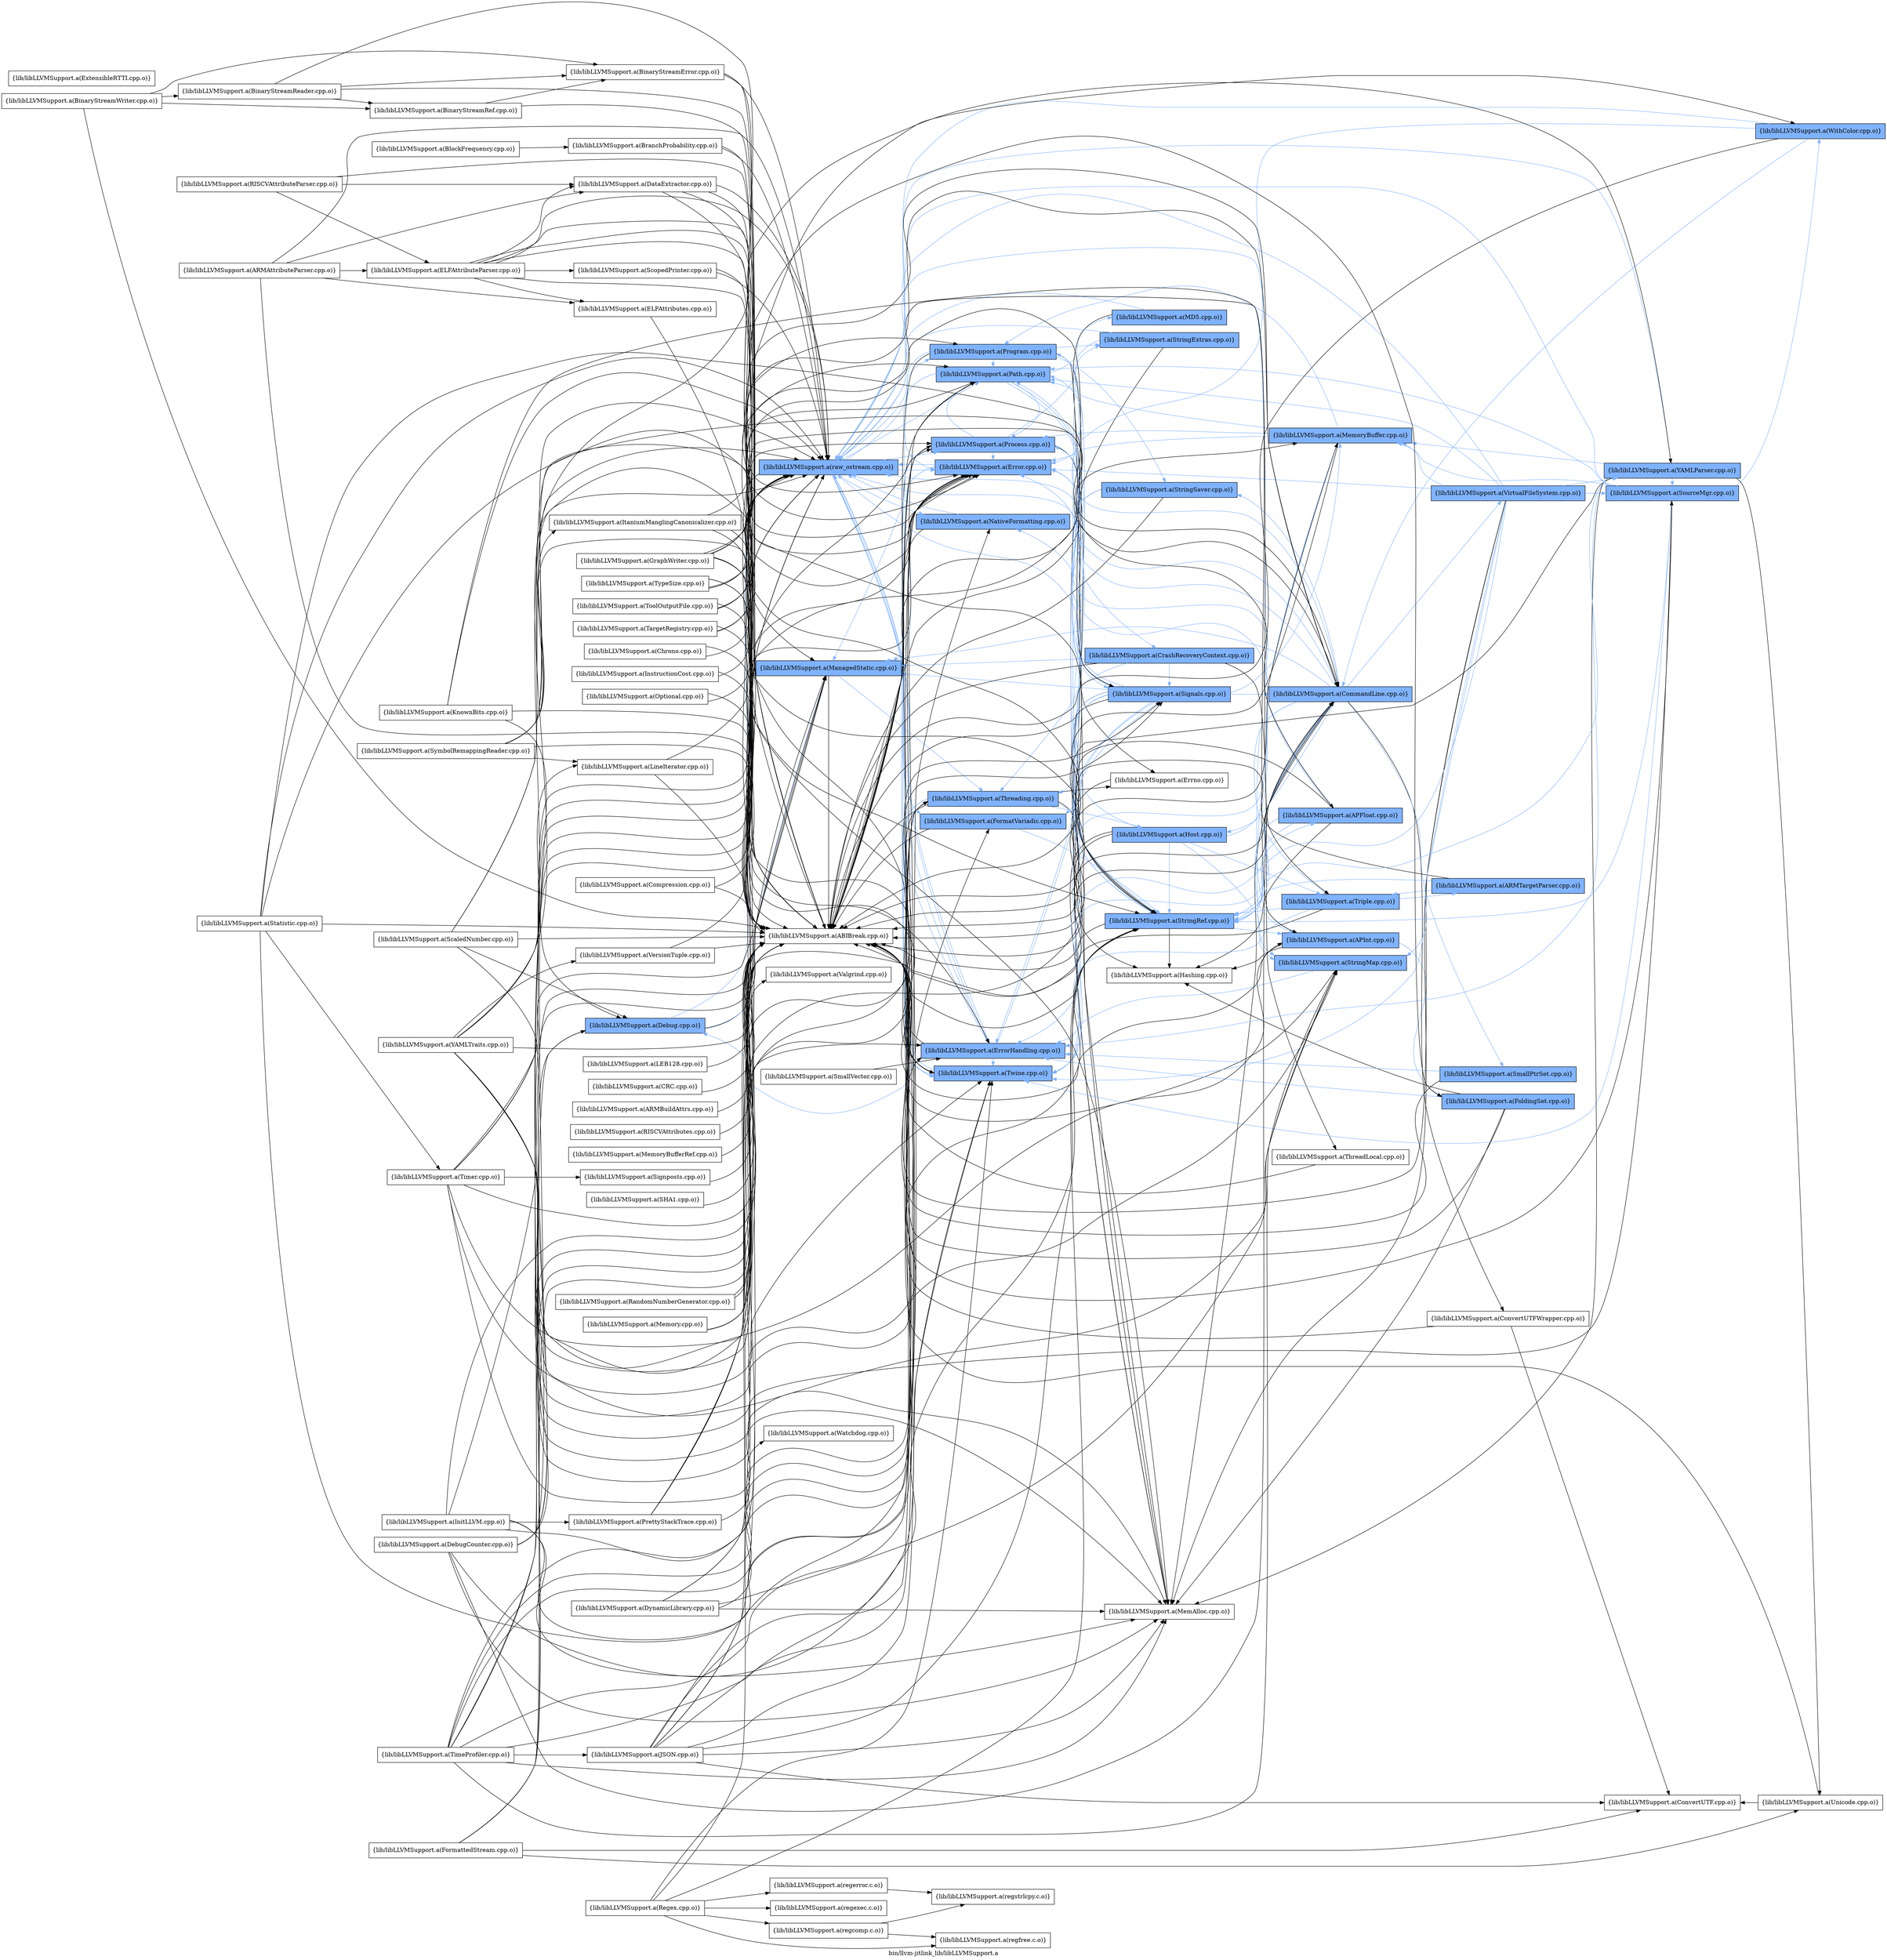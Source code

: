 digraph "bin/llvm-jitlink_lib/libLLVMSupport.a" {
	label="bin/llvm-jitlink_lib/libLLVMSupport.a";
	rankdir=LR;
	{ rank=same; Node0x5559f706d9b8;  }
	{ rank=same; Node0x5559f7065718; Node0x5559f706f8f8; Node0x5559f705ef58;  }
	{ rank=same; Node0x5559f7068148; Node0x5559f7069ae8; Node0x5559f7069368; Node0x5559f706a678; Node0x5559f7062248; Node0x5559f7061bb8; Node0x5559f7060b78; Node0x5559f706b758; Node0x5559f70654e8;  }
	{ rank=same; Node0x5559f7062c98; Node0x5559f7065538; Node0x5559f705fd18; Node0x5559f7065128; Node0x5559f70644a8; Node0x5559f7061ac8; Node0x5559f706a948; Node0x5559f7066488; Node0x5559f7066168; Node0x5559f7065fd8;  }
	{ rank=same; Node0x5559f706a5d8; Node0x5559f7065d08; Node0x5559f70633c8; Node0x5559f7066e38; Node0x5559f70646d8; Node0x5559f706d918; Node0x5559f7068698;  }
	{ rank=same; Node0x5559f706ad58; Node0x5559f70671f8; Node0x5559f706fbc8; Node0x5559f70680a8; Node0x5559f7060cb8;  }
	{ rank=same; Node0x5559f706cab8; Node0x5559f7067a18; Node0x5559f705fef8;  }
	{ rank=same; Node0x5559f706d9b8;  }
	{ rank=same; Node0x5559f7065718; Node0x5559f706f8f8; Node0x5559f705ef58;  }
	{ rank=same; Node0x5559f7068148; Node0x5559f7069ae8; Node0x5559f7069368; Node0x5559f706a678; Node0x5559f7062248; Node0x5559f7061bb8; Node0x5559f7060b78; Node0x5559f706b758; Node0x5559f70654e8;  }
	{ rank=same; Node0x5559f7062c98; Node0x5559f7065538; Node0x5559f705fd18; Node0x5559f7065128; Node0x5559f70644a8; Node0x5559f7061ac8; Node0x5559f706a948; Node0x5559f7066488; Node0x5559f7066168; Node0x5559f7065fd8;  }
	{ rank=same; Node0x5559f706a5d8; Node0x5559f7065d08; Node0x5559f70633c8; Node0x5559f7066e38; Node0x5559f70646d8; Node0x5559f706d918; Node0x5559f7068698;  }
	{ rank=same; Node0x5559f706ad58; Node0x5559f70671f8; Node0x5559f706fbc8; Node0x5559f70680a8; Node0x5559f7060cb8;  }
	{ rank=same; Node0x5559f706cab8; Node0x5559f7067a18; Node0x5559f705fef8;  }

	Node0x5559f706d9b8 [shape=record,shape=box,group=1,style=filled,fillcolor="0.600000 0.5 1",label="{lib/libLLVMSupport.a(Debug.cpp.o)}"];
	Node0x5559f706d9b8 -> Node0x5559f7065718;
	Node0x5559f706d9b8 -> Node0x5559f706f8f8[color="0.600000 0.5 1"];
	Node0x5559f706d9b8 -> Node0x5559f705ef58[color="0.600000 0.5 1"];
	Node0x5559f7069ae8 [shape=record,shape=box,group=1,style=filled,fillcolor="0.600000 0.5 1",label="{lib/libLLVMSupport.a(Error.cpp.o)}"];
	Node0x5559f7069ae8 -> Node0x5559f7069368[color="0.600000 0.5 1"];
	Node0x5559f7069ae8 -> Node0x5559f7065718;
	Node0x5559f7069ae8 -> Node0x5559f706f8f8[color="0.600000 0.5 1"];
	Node0x5559f7069ae8 -> Node0x5559f7061bb8[color="0.600000 0.5 1"];
	Node0x5559f7069ae8 -> Node0x5559f705ef58[color="0.600000 0.5 1"];
	Node0x5559f7069778 [shape=record,shape=box,group=0,label="{lib/libLLVMSupport.a(ExtensibleRTTI.cpp.o)}"];
	Node0x5559f706a678 [shape=record,shape=box,group=1,style=filled,fillcolor="0.600000 0.5 1",label="{lib/libLLVMSupport.a(FormatVariadic.cpp.o)}"];
	Node0x5559f706a678 -> Node0x5559f7065718;
	Node0x5559f706a678 -> Node0x5559f7065538[color="0.600000 0.5 1"];
	Node0x5559f7065718 [shape=record,shape=box,group=0,label="{lib/libLLVMSupport.a(ABIBreak.cpp.o)}"];
	Node0x5559f706d918 [shape=record,shape=box,group=1,style=filled,fillcolor="0.600000 0.5 1",label="{lib/libLLVMSupport.a(CommandLine.cpp.o)}"];
	Node0x5559f706d918 -> Node0x5559f7069ae8[color="0.600000 0.5 1"];
	Node0x5559f706d918 -> Node0x5559f7069368[color="0.600000 0.5 1"];
	Node0x5559f706d918 -> Node0x5559f7065718;
	Node0x5559f706d918 -> Node0x5559f706fbc8;
	Node0x5559f706d918 -> Node0x5559f706f8f8[color="0.600000 0.5 1"];
	Node0x5559f706d918 -> Node0x5559f7062c98;
	Node0x5559f706d918 -> Node0x5559f70680a8[color="0.600000 0.5 1"];
	Node0x5559f706d918 -> Node0x5559f7066e38[color="0.600000 0.5 1"];
	Node0x5559f706d918 -> Node0x5559f7065fd8[color="0.600000 0.5 1"];
	Node0x5559f706d918 -> Node0x5559f7065538[color="0.600000 0.5 1"];
	Node0x5559f706d918 -> Node0x5559f70646d8[color="0.600000 0.5 1"];
	Node0x5559f706d918 -> Node0x5559f7061bb8[color="0.600000 0.5 1"];
	Node0x5559f706d918 -> Node0x5559f7060cb8[color="0.600000 0.5 1"];
	Node0x5559f706d918 -> Node0x5559f705ef58[color="0.600000 0.5 1"];
	Node0x5559f706d918 -> Node0x5559f705fd18[color="0.600000 0.5 1"];
	Node0x5559f706d918 -> Node0x5559f7060b78[color="0.600000 0.5 1"];
	Node0x5559f706d918 -> Node0x5559f706b758[color="0.600000 0.5 1"];
	Node0x5559f706dff8 [shape=record,shape=box,group=0,label="{lib/libLLVMSupport.a(InitLLVM.cpp.o)}"];
	Node0x5559f706dff8 -> Node0x5559f7069368;
	Node0x5559f706dff8 -> Node0x5559f7065718;
	Node0x5559f706dff8 -> Node0x5559f706f8f8;
	Node0x5559f706dff8 -> Node0x5559f7062c98;
	Node0x5559f706dff8 -> Node0x5559f70627e8;
	Node0x5559f706dff8 -> Node0x5559f70644a8;
	Node0x5559f7062c98 [shape=record,shape=box,group=0,label="{lib/libLLVMSupport.a(MemAlloc.cpp.o)}"];
	Node0x5559f70633c8 [shape=record,shape=box,group=1,style=filled,fillcolor="0.600000 0.5 1",label="{lib/libLLVMSupport.a(MemoryBuffer.cpp.o)}"];
	Node0x5559f70633c8 -> Node0x5559f7069ae8[color="0.600000 0.5 1"];
	Node0x5559f70633c8 -> Node0x5559f7065718;
	Node0x5559f70633c8 -> Node0x5559f7061bb8[color="0.600000 0.5 1"];
	Node0x5559f70633c8 -> Node0x5559f7060b78[color="0.600000 0.5 1"];
	Node0x5559f70633c8 -> Node0x5559f706b758[color="0.600000 0.5 1"];
	Node0x5559f70633c8 -> Node0x5559f70654e8[color="0.600000 0.5 1"];
	Node0x5559f7062248 [shape=record,shape=box,group=1,style=filled,fillcolor="0.600000 0.5 1",label="{lib/libLLVMSupport.a(NativeFormatting.cpp.o)}"];
	Node0x5559f7062248 -> Node0x5559f7065718;
	Node0x5559f7062248 -> Node0x5559f705ef58[color="0.600000 0.5 1"];
	Node0x5559f7066e38 [shape=record,shape=box,group=1,style=filled,fillcolor="0.600000 0.5 1",label="{lib/libLLVMSupport.a(StringMap.cpp.o)}"];
	Node0x5559f7066e38 -> Node0x5559f7069368[color="0.600000 0.5 1"];
	Node0x5559f7066e38 -> Node0x5559f7065718;
	Node0x5559f7065538 [shape=record,shape=box,group=1,style=filled,fillcolor="0.600000 0.5 1",label="{lib/libLLVMSupport.a(StringRef.cpp.o)}"];
	Node0x5559f7065538 -> Node0x5559f7069ae8[color="0.600000 0.5 1"];
	Node0x5559f7065538 -> Node0x5559f706a948;
	Node0x5559f7065538 -> Node0x5559f7065718;
	Node0x5559f7065538 -> Node0x5559f706a5d8[color="0.600000 0.5 1"];
	Node0x5559f7065538 -> Node0x5559f7065d08[color="0.600000 0.5 1"];
	Node0x5559f7065088 [shape=record,shape=box,group=0,label="{lib/libLLVMSupport.a(Timer.cpp.o)}"];
	Node0x5559f7065088 -> Node0x5559f7065718;
	Node0x5559f7065088 -> Node0x5559f706d918;
	Node0x5559f7065088 -> Node0x5559f706f8f8;
	Node0x5559f7065088 -> Node0x5559f7062c98;
	Node0x5559f7065088 -> Node0x5559f7066e38;
	Node0x5559f7065088 -> Node0x5559f7064408;
	Node0x5559f7065088 -> Node0x5559f705ef58;
	Node0x5559f7065088 -> Node0x5559f706b758;
	Node0x5559f7065088 -> Node0x5559f7068148;
	Node0x5559f70646d8 [shape=record,shape=box,group=1,style=filled,fillcolor="0.600000 0.5 1",label="{lib/libLLVMSupport.a(Triple.cpp.o)}"];
	Node0x5559f70646d8 -> Node0x5559f7065718;
	Node0x5559f70646d8 -> Node0x5559f70671f8[color="0.600000 0.5 1"];
	Node0x5559f70646d8 -> Node0x5559f7065538[color="0.600000 0.5 1"];
	Node0x5559f70646d8 -> Node0x5559f7061bb8[color="0.600000 0.5 1"];
	Node0x5559f7061bb8 [shape=record,shape=box,group=1,style=filled,fillcolor="0.600000 0.5 1",label="{lib/libLLVMSupport.a(Twine.cpp.o)}"];
	Node0x5559f7061bb8 -> Node0x5559f7065718;
	Node0x5559f7061bb8 -> Node0x5559f705ef58[color="0.600000 0.5 1"];
	Node0x5559f705ef58 [shape=record,shape=box,group=1,style=filled,fillcolor="0.600000 0.5 1",label="{lib/libLLVMSupport.a(raw_ostream.cpp.o)}"];
	Node0x5559f705ef58 -> Node0x5559f7069ae8[color="0.600000 0.5 1"];
	Node0x5559f705ef58 -> Node0x5559f7069368[color="0.600000 0.5 1"];
	Node0x5559f705ef58 -> Node0x5559f706a678[color="0.600000 0.5 1"];
	Node0x5559f705ef58 -> Node0x5559f7065718;
	Node0x5559f705ef58 -> Node0x5559f7062248[color="0.600000 0.5 1"];
	Node0x5559f705ef58 -> Node0x5559f7061bb8[color="0.600000 0.5 1"];
	Node0x5559f705ef58 -> Node0x5559f7060b78[color="0.600000 0.5 1"];
	Node0x5559f705ef58 -> Node0x5559f706b758[color="0.600000 0.5 1"];
	Node0x5559f705ef58 -> Node0x5559f70654e8[color="0.600000 0.5 1"];
	Node0x5559f7060538 [shape=record,shape=box,group=0,label="{lib/libLLVMSupport.a(Memory.cpp.o)}"];
	Node0x5559f7060538 -> Node0x5559f7069ae8;
	Node0x5559f7060538 -> Node0x5559f7065718;
	Node0x5559f7060538 -> Node0x5559f706b758;
	Node0x5559f7060538 -> Node0x5559f7067ec8;
	Node0x5559f7060b78 [shape=record,shape=box,group=1,style=filled,fillcolor="0.600000 0.5 1",label="{lib/libLLVMSupport.a(Path.cpp.o)}"];
	Node0x5559f7060b78 -> Node0x5559f7069ae8[color="0.600000 0.5 1"];
	Node0x5559f7060b78 -> Node0x5559f7065718;
	Node0x5559f7060b78 -> Node0x5559f7061ac8[color="0.600000 0.5 1"];
	Node0x5559f7060b78 -> Node0x5559f7065538[color="0.600000 0.5 1"];
	Node0x5559f7060b78 -> Node0x5559f7061bb8[color="0.600000 0.5 1"];
	Node0x5559f7060b78 -> Node0x5559f706b758[color="0.600000 0.5 1"];
	Node0x5559f7060b78 -> Node0x5559f70644a8[color="0.600000 0.5 1"];
	Node0x5559f706b758 [shape=record,shape=box,group=1,style=filled,fillcolor="0.600000 0.5 1",label="{lib/libLLVMSupport.a(Process.cpp.o)}"];
	Node0x5559f706b758 -> Node0x5559f7069ae8[color="0.600000 0.5 1"];
	Node0x5559f706b758 -> Node0x5559f706a948;
	Node0x5559f706b758 -> Node0x5559f7065718;
	Node0x5559f706b758 -> Node0x5559f706f8f8[color="0.600000 0.5 1"];
	Node0x5559f706b758 -> Node0x5559f7060b78[color="0.600000 0.5 1"];
	Node0x5559f706b758 -> Node0x5559f7066488[color="0.600000 0.5 1"];
	Node0x5559f706b758 -> Node0x5559f7066168[color="0.600000 0.5 1"];
	Node0x5559f7064278 [shape=record,shape=box,group=0,label="{lib/libLLVMSupport.a(TargetRegistry.cpp.o)}"];
	Node0x5559f7064278 -> Node0x5559f7065718;
	Node0x5559f7064278 -> Node0x5559f70646d8;
	Node0x5559f7064278 -> Node0x5559f705ef58;
	Node0x5559f706a5d8 [shape=record,shape=box,group=1,style=filled,fillcolor="0.600000 0.5 1",label="{lib/libLLVMSupport.a(APInt.cpp.o)}"];
	Node0x5559f706a5d8 -> Node0x5559f706ad58[color="0.600000 0.5 1"];
	Node0x5559f706a5d8 -> Node0x5559f706a948;
	Node0x5559f706a5d8 -> Node0x5559f7065718;
	Node0x5559f706a5d8 -> Node0x5559f705ef58[color="0.600000 0.5 1"];
	Node0x5559f7069368 [shape=record,shape=box,group=1,style=filled,fillcolor="0.600000 0.5 1",label="{lib/libLLVMSupport.a(ErrorHandling.cpp.o)}"];
	Node0x5559f7069368 -> Node0x5559f706d9b8[color="0.600000 0.5 1"];
	Node0x5559f7069368 -> Node0x5559f7065718;
	Node0x5559f7069368 -> Node0x5559f7061bb8[color="0.600000 0.5 1"];
	Node0x5559f7069368 -> Node0x5559f705ef58[color="0.600000 0.5 1"];
	Node0x5559f7069368 -> Node0x5559f70644a8[color="0.600000 0.5 1"];
	Node0x5559f70671f8 [shape=record,shape=box,group=1,style=filled,fillcolor="0.600000 0.5 1",label="{lib/libLLVMSupport.a(ARMTargetParser.cpp.o)}"];
	Node0x5559f70671f8 -> Node0x5559f7065718;
	Node0x5559f70671f8 -> Node0x5559f7065538[color="0.600000 0.5 1"];
	Node0x5559f70671f8 -> Node0x5559f70646d8[color="0.600000 0.5 1"];
	Node0x5559f706f8f8 [shape=record,shape=box,group=1,style=filled,fillcolor="0.600000 0.5 1",label="{lib/libLLVMSupport.a(ManagedStatic.cpp.o)}"];
	Node0x5559f706f8f8 -> Node0x5559f7065718;
	Node0x5559f706f8f8 -> Node0x5559f7068148[color="0.600000 0.5 1"];
	Node0x5559f706c248 [shape=record,shape=box,group=0,label="{lib/libLLVMSupport.a(BinaryStreamReader.cpp.o)}"];
	Node0x5559f706c248 -> Node0x5559f7069ae8;
	Node0x5559f706c248 -> Node0x5559f7065718;
	Node0x5559f706c248 -> Node0x5559f706bac8;
	Node0x5559f706c248 -> Node0x5559f706d3c8;
	Node0x5559f706e278 [shape=record,shape=box,group=0,label="{lib/libLLVMSupport.a(Compression.cpp.o)}"];
	Node0x5559f706e278 -> Node0x5559f7069ae8;
	Node0x5559f706e278 -> Node0x5559f7065718;
	Node0x5559f70680a8 [shape=record,shape=box,group=1,style=filled,fillcolor="0.600000 0.5 1",label="{lib/libLLVMSupport.a(SmallPtrSet.cpp.o)}"];
	Node0x5559f70680a8 -> Node0x5559f7069368[color="0.600000 0.5 1"];
	Node0x5559f70680a8 -> Node0x5559f7065718;
	Node0x5559f7061ac8 [shape=record,shape=box,group=1,style=filled,fillcolor="0.600000 0.5 1",label="{lib/libLLVMSupport.a(MD5.cpp.o)}"];
	Node0x5559f7061ac8 -> Node0x5559f7065718;
	Node0x5559f7061ac8 -> Node0x5559f705ef58[color="0.600000 0.5 1"];
	Node0x5559f7067a18 [shape=record,shape=box,group=1,style=filled,fillcolor="0.600000 0.5 1",label="{lib/libLLVMSupport.a(SourceMgr.cpp.o)}"];
	Node0x5559f7067a18 -> Node0x5559f7065718;
	Node0x5559f7067a18 -> Node0x5559f70633c8[color="0.600000 0.5 1"];
	Node0x5559f7067a18 -> Node0x5559f7065538[color="0.600000 0.5 1"];
	Node0x5559f7067a18 -> Node0x5559f7061bb8[color="0.600000 0.5 1"];
	Node0x5559f7067a18 -> Node0x5559f7060588[color="0.600000 0.5 1"];
	Node0x5559f7067a18 -> Node0x5559f705ef58[color="0.600000 0.5 1"];
	Node0x5559f7067a18 -> Node0x5559f7060b78[color="0.600000 0.5 1"];
	Node0x5559f70644a8 [shape=record,shape=box,group=1,style=filled,fillcolor="0.600000 0.5 1",label="{lib/libLLVMSupport.a(Signals.cpp.o)}"];
	Node0x5559f70644a8 -> Node0x5559f7069368[color="0.600000 0.5 1"];
	Node0x5559f70644a8 -> Node0x5559f706a678[color="0.600000 0.5 1"];
	Node0x5559f70644a8 -> Node0x5559f7065718;
	Node0x5559f70644a8 -> Node0x5559f706d918[color="0.600000 0.5 1"];
	Node0x5559f70644a8 -> Node0x5559f706f8f8[color="0.600000 0.5 1"];
	Node0x5559f70644a8 -> Node0x5559f7062c98;
	Node0x5559f70644a8 -> Node0x5559f70633c8[color="0.600000 0.5 1"];
	Node0x5559f70644a8 -> Node0x5559f7062248[color="0.600000 0.5 1"];
	Node0x5559f70644a8 -> Node0x5559f7065538[color="0.600000 0.5 1"];
	Node0x5559f70644a8 -> Node0x5559f7061bb8[color="0.600000 0.5 1"];
	Node0x5559f70644a8 -> Node0x5559f705ef58[color="0.600000 0.5 1"];
	Node0x5559f70644a8 -> Node0x5559f7060b78[color="0.600000 0.5 1"];
	Node0x5559f70644a8 -> Node0x5559f70654e8[color="0.600000 0.5 1"];
	Node0x5559f70644a8 -> Node0x5559f7068148[color="0.600000 0.5 1"];
	Node0x5559f706a948 [shape=record,shape=box,group=0,label="{lib/libLLVMSupport.a(Hashing.cpp.o)}"];
	Node0x5559f706ffd8 [shape=record,shape=box,group=0,label="{lib/libLLVMSupport.a(LEB128.cpp.o)}"];
	Node0x5559f706ffd8 -> Node0x5559f7065718;
	Node0x5559f706ee58 [shape=record,shape=box,group=0,label="{lib/libLLVMSupport.a(CRC.cpp.o)}"];
	Node0x5559f706ee58 -> Node0x5559f7065718;
	Node0x5559f706b8e8 [shape=record,shape=box,group=0,label="{lib/libLLVMSupport.a(DataExtractor.cpp.o)}"];
	Node0x5559f706b8e8 -> Node0x5559f7069ae8;
	Node0x5559f706b8e8 -> Node0x5559f7065718;
	Node0x5559f706b8e8 -> Node0x5559f7065538;
	Node0x5559f706b8e8 -> Node0x5559f705ef58;
	Node0x5559f706daa8 [shape=record,shape=box,group=0,label="{lib/libLLVMSupport.a(ELFAttributeParser.cpp.o)}"];
	Node0x5559f706daa8 -> Node0x5559f706b8e8;
	Node0x5559f706daa8 -> Node0x5559f706d328;
	Node0x5559f706daa8 -> Node0x5559f7069ae8;
	Node0x5559f706daa8 -> Node0x5559f7065718;
	Node0x5559f706daa8 -> Node0x5559f7068d28;
	Node0x5559f706daa8 -> Node0x5559f7065538;
	Node0x5559f706daa8 -> Node0x5559f7061bb8;
	Node0x5559f706daa8 -> Node0x5559f705ef58;
	Node0x5559f706adf8 [shape=record,shape=box,group=0,label="{lib/libLLVMSupport.a(ARMBuildAttrs.cpp.o)}"];
	Node0x5559f706adf8 -> Node0x5559f7065718;
	Node0x5559f7060678 [shape=record,shape=box,group=0,label="{lib/libLLVMSupport.a(RISCVAttributes.cpp.o)}"];
	Node0x5559f7060678 -> Node0x5559f7065718;
	Node0x5559f705fd18 [shape=record,shape=box,group=1,style=filled,fillcolor="0.600000 0.5 1",label="{lib/libLLVMSupport.a(Host.cpp.o)}"];
	Node0x5559f705fd18 -> Node0x5559f7065718;
	Node0x5559f705fd18 -> Node0x5559f7062c98;
	Node0x5559f705fd18 -> Node0x5559f70633c8[color="0.600000 0.5 1"];
	Node0x5559f705fd18 -> Node0x5559f7066e38[color="0.600000 0.5 1"];
	Node0x5559f705fd18 -> Node0x5559f7065538[color="0.600000 0.5 1"];
	Node0x5559f705fd18 -> Node0x5559f70646d8[color="0.600000 0.5 1"];
	Node0x5559f705fd18 -> Node0x5559f705ef58[color="0.600000 0.5 1"];
	Node0x5559f7065fd8 [shape=record,shape=box,group=1,style=filled,fillcolor="0.600000 0.5 1",label="{lib/libLLVMSupport.a(StringSaver.cpp.o)}"];
	Node0x5559f7065fd8 -> Node0x5559f7065718;
	Node0x5559f7065fd8 -> Node0x5559f7062c98;
	Node0x5559f7065fd8 -> Node0x5559f7065538[color="0.600000 0.5 1"];
	Node0x5559f7061258 [shape=record,shape=box,group=0,label="{lib/libLLVMSupport.a(TypeSize.cpp.o)}"];
	Node0x5559f7061258 -> Node0x5559f7069368;
	Node0x5559f7061258 -> Node0x5559f7065718;
	Node0x5559f7061258 -> Node0x5559f706d918;
	Node0x5559f7061258 -> Node0x5559f7060588;
	Node0x5559f7061258 -> Node0x5559f705ef58;
	Node0x5559f706fbc8 [shape=record,shape=box,group=0,label="{lib/libLLVMSupport.a(ConvertUTFWrapper.cpp.o)}"];
	Node0x5559f706fbc8 -> Node0x5559f706cab8;
	Node0x5559f706fbc8 -> Node0x5559f7065718;
	Node0x5559f706bac8 [shape=record,shape=box,group=0,label="{lib/libLLVMSupport.a(BinaryStreamError.cpp.o)}"];
	Node0x5559f706bac8 -> Node0x5559f7069ae8;
	Node0x5559f706bac8 -> Node0x5559f7065718;
	Node0x5559f706bac8 -> Node0x5559f705ef58;
	Node0x5559f706d3c8 [shape=record,shape=box,group=0,label="{lib/libLLVMSupport.a(BinaryStreamRef.cpp.o)}"];
	Node0x5559f706d3c8 -> Node0x5559f7065718;
	Node0x5559f706d3c8 -> Node0x5559f706bac8;
	Node0x5559f7063b98 [shape=record,shape=box,group=0,label="{lib/libLLVMSupport.a(MemoryBufferRef.cpp.o)}"];
	Node0x5559f7063b98 -> Node0x5559f7065718;
	Node0x5559f705f638 [shape=record,shape=box,group=0,label="{lib/libLLVMSupport.a(DynamicLibrary.cpp.o)}"];
	Node0x5559f705f638 -> Node0x5559f7065718;
	Node0x5559f705f638 -> Node0x5559f706f8f8;
	Node0x5559f705f638 -> Node0x5559f7062c98;
	Node0x5559f705f638 -> Node0x5559f7066e38;
	Node0x5559f705f638 -> Node0x5559f7068148;
	Node0x5559f706db48 [shape=record,shape=box,group=0,label="{lib/libLLVMSupport.a(BinaryStreamWriter.cpp.o)}"];
	Node0x5559f706db48 -> Node0x5559f7065718;
	Node0x5559f706db48 -> Node0x5559f706bac8;
	Node0x5559f706db48 -> Node0x5559f706c248;
	Node0x5559f706db48 -> Node0x5559f706d3c8;
	Node0x5559f706ad58 [shape=record,shape=box,group=1,style=filled,fillcolor="0.600000 0.5 1",label="{lib/libLLVMSupport.a(FoldingSet.cpp.o)}"];
	Node0x5559f706ad58 -> Node0x5559f7069368[color="0.600000 0.5 1"];
	Node0x5559f706ad58 -> Node0x5559f706a948;
	Node0x5559f706ad58 -> Node0x5559f7065718;
	Node0x5559f706ad58 -> Node0x5559f7062c98;
	Node0x5559f706c018 [shape=record,shape=box,group=0,label="{lib/libLLVMSupport.a(ARMAttributeParser.cpp.o)}"];
	Node0x5559f706c018 -> Node0x5559f706b8e8;
	Node0x5559f706c018 -> Node0x5559f706daa8;
	Node0x5559f706c018 -> Node0x5559f706d328;
	Node0x5559f706c018 -> Node0x5559f7065718;
	Node0x5559f706c018 -> Node0x5559f705ef58;
	Node0x5559f706d328 [shape=record,shape=box,group=0,label="{lib/libLLVMSupport.a(ELFAttributes.cpp.o)}"];
	Node0x5559f706d328 -> Node0x5559f7065718;
	Node0x5559f7060cb8 [shape=record,shape=box,group=1,style=filled,fillcolor="0.600000 0.5 1",label="{lib/libLLVMSupport.a(VirtualFileSystem.cpp.o)}"];
	Node0x5559f7060cb8 -> Node0x5559f7069ae8[color="0.600000 0.5 1"];
	Node0x5559f7060cb8 -> Node0x5559f7065718;
	Node0x5559f7060cb8 -> Node0x5559f7062c98;
	Node0x5559f7060cb8 -> Node0x5559f70633c8[color="0.600000 0.5 1"];
	Node0x5559f7060cb8 -> Node0x5559f7067a18[color="0.600000 0.5 1"];
	Node0x5559f7060cb8 -> Node0x5559f7066e38[color="0.600000 0.5 1"];
	Node0x5559f7060cb8 -> Node0x5559f7065538[color="0.600000 0.5 1"];
	Node0x5559f7060cb8 -> Node0x5559f7061bb8[color="0.600000 0.5 1"];
	Node0x5559f7060cb8 -> Node0x5559f705fef8[color="0.600000 0.5 1"];
	Node0x5559f7060cb8 -> Node0x5559f705ef58[color="0.600000 0.5 1"];
	Node0x5559f7060cb8 -> Node0x5559f7060b78[color="0.600000 0.5 1"];
	Node0x5559f706cab8 [shape=record,shape=box,group=0,label="{lib/libLLVMSupport.a(ConvertUTF.cpp.o)}"];
	Node0x5559f7068d28 [shape=record,shape=box,group=0,label="{lib/libLLVMSupport.a(ScopedPrinter.cpp.o)}"];
	Node0x5559f7068d28 -> Node0x5559f7065718;
	Node0x5559f7068d28 -> Node0x5559f705ef58;
	Node0x5559f70627e8 [shape=record,shape=box,group=0,label="{lib/libLLVMSupport.a(PrettyStackTrace.cpp.o)}"];
	Node0x5559f70627e8 -> Node0x5559f7065718;
	Node0x5559f70627e8 -> Node0x5559f705ef58;
	Node0x5559f70627e8 -> Node0x5559f70644a8;
	Node0x5559f70627e8 -> Node0x5559f7067248;
	Node0x5559f7068148 [shape=record,shape=box,group=1,style=filled,fillcolor="0.600000 0.5 1",label="{lib/libLLVMSupport.a(Threading.cpp.o)}"];
	Node0x5559f7068148 -> Node0x5559f7069368[color="0.600000 0.5 1"];
	Node0x5559f7068148 -> Node0x5559f7065718;
	Node0x5559f7068148 -> Node0x5559f7062c98;
	Node0x5559f7068148 -> Node0x5559f7065538[color="0.600000 0.5 1"];
	Node0x5559f7068148 -> Node0x5559f7061bb8[color="0.600000 0.5 1"];
	Node0x5559f7068148 -> Node0x5559f705fd18[color="0.600000 0.5 1"];
	Node0x5559f7068148 -> Node0x5559f7065128;
	Node0x5559f70654e8 [shape=record,shape=box,group=1,style=filled,fillcolor="0.600000 0.5 1",label="{lib/libLLVMSupport.a(Program.cpp.o)}"];
	Node0x5559f70654e8 -> Node0x5559f7065718;
	Node0x5559f70654e8 -> Node0x5559f7062c98;
	Node0x5559f70654e8 -> Node0x5559f7065fd8[color="0.600000 0.5 1"];
	Node0x5559f70654e8 -> Node0x5559f7065538[color="0.600000 0.5 1"];
	Node0x5559f70654e8 -> Node0x5559f705ef58[color="0.600000 0.5 1"];
	Node0x5559f70654e8 -> Node0x5559f7060b78[color="0.600000 0.5 1"];
	Node0x5559f70654e8 -> Node0x5559f7066168[color="0.600000 0.5 1"];
	Node0x5559f70654e8 -> Node0x5559f7065128;
	Node0x5559f7067248 [shape=record,shape=box,group=0,label="{lib/libLLVMSupport.a(Watchdog.cpp.o)}"];
	Node0x5559f7060d58 [shape=record,shape=box,group=0,label="{lib/libLLVMSupport.a(RISCVAttributeParser.cpp.o)}"];
	Node0x5559f7060d58 -> Node0x5559f706b8e8;
	Node0x5559f7060d58 -> Node0x5559f706daa8;
	Node0x5559f7060d58 -> Node0x5559f7065718;
	Node0x5559f70672e8 [shape=record,shape=box,group=0,label="{lib/libLLVMSupport.a(SmallVector.cpp.o)}"];
	Node0x5559f70672e8 -> Node0x5559f7069368;
	Node0x5559f7060588 [shape=record,shape=box,group=1,style=filled,fillcolor="0.600000 0.5 1",label="{lib/libLLVMSupport.a(WithColor.cpp.o)}"];
	Node0x5559f7060588 -> Node0x5559f7069ae8[color="0.600000 0.5 1"];
	Node0x5559f7060588 -> Node0x5559f7065718;
	Node0x5559f7060588 -> Node0x5559f706d918[color="0.600000 0.5 1"];
	Node0x5559f7060588 -> Node0x5559f705ef58[color="0.600000 0.5 1"];
	Node0x5559f7065d08 [shape=record,shape=box,group=1,style=filled,fillcolor="0.600000 0.5 1",label="{lib/libLLVMSupport.a(APFloat.cpp.o)}"];
	Node0x5559f7065d08 -> Node0x5559f7069ae8[color="0.600000 0.5 1"];
	Node0x5559f7065d08 -> Node0x5559f706a948;
	Node0x5559f7065d08 -> Node0x5559f7065718;
	Node0x5559f7065d08 -> Node0x5559f706a5d8[color="0.600000 0.5 1"];
	Node0x5559f7065d08 -> Node0x5559f7065538[color="0.600000 0.5 1"];
	Node0x5559f7065d08 -> Node0x5559f705ef58[color="0.600000 0.5 1"];
	Node0x5559f7064408 [shape=record,shape=box,group=0,label="{lib/libLLVMSupport.a(Signposts.cpp.o)}"];
	Node0x5559f7064408 -> Node0x5559f7065718;
	Node0x5559f705fef8 [shape=record,shape=box,group=1,style=filled,fillcolor="0.600000 0.5 1",label="{lib/libLLVMSupport.a(YAMLParser.cpp.o)}"];
	Node0x5559f705fef8 -> Node0x5559f7069368[color="0.600000 0.5 1"];
	Node0x5559f705fef8 -> Node0x5559f7065718;
	Node0x5559f705fef8 -> Node0x5559f7062c98;
	Node0x5559f705fef8 -> Node0x5559f70633c8[color="0.600000 0.5 1"];
	Node0x5559f705fef8 -> Node0x5559f7067a18[color="0.600000 0.5 1"];
	Node0x5559f705fef8 -> Node0x5559f7065538[color="0.600000 0.5 1"];
	Node0x5559f705fef8 -> Node0x5559f705f688;
	Node0x5559f705fef8 -> Node0x5559f705ef58[color="0.600000 0.5 1"];
	Node0x5559f705f688 [shape=record,shape=box,group=0,label="{lib/libLLVMSupport.a(Unicode.cpp.o)}"];
	Node0x5559f705f688 -> Node0x5559f706cab8;
	Node0x5559f705f688 -> Node0x5559f7065718;
	Node0x5559f7067ec8 [shape=record,shape=box,group=0,label="{lib/libLLVMSupport.a(Valgrind.cpp.o)}"];
	Node0x5559f7066488 [shape=record,shape=box,group=1,style=filled,fillcolor="0.600000 0.5 1",label="{lib/libLLVMSupport.a(CrashRecoveryContext.cpp.o)}"];
	Node0x5559f7066488 -> Node0x5559f7065718;
	Node0x5559f7066488 -> Node0x5559f706f8f8[color="0.600000 0.5 1"];
	Node0x5559f7066488 -> Node0x5559f70644a8[color="0.600000 0.5 1"];
	Node0x5559f7066488 -> Node0x5559f7068698;
	Node0x5559f7066488 -> Node0x5559f7068148[color="0.600000 0.5 1"];
	Node0x5559f7066168 [shape=record,shape=box,group=1,style=filled,fillcolor="0.600000 0.5 1",label="{lib/libLLVMSupport.a(StringExtras.cpp.o)}"];
	Node0x5559f7066168 -> Node0x5559f7065718;
	Node0x5559f7066168 -> Node0x5559f7065538[color="0.600000 0.5 1"];
	Node0x5559f7066168 -> Node0x5559f705ef58[color="0.600000 0.5 1"];
	Node0x5559f7068698 [shape=record,shape=box,group=0,label="{lib/libLLVMSupport.a(ThreadLocal.cpp.o)}"];
	Node0x5559f7068698 -> Node0x5559f7065718;
	Node0x5559f7065128 [shape=record,shape=box,group=0,label="{lib/libLLVMSupport.a(Errno.cpp.o)}"];
	Node0x5559f7065128 -> Node0x5559f7065718;
	Node0x5559f7061078 [shape=record,shape=box,group=0,label="{lib/libLLVMSupport.a(SHA1.cpp.o)}"];
	Node0x5559f7061078 -> Node0x5559f7065718;
	Node0x5559f7068a58 [shape=record,shape=box,group=0,label="{lib/libLLVMSupport.a(BlockFrequency.cpp.o)}"];
	Node0x5559f7068a58 -> Node0x5559f7067d38;
	Node0x5559f7067d38 [shape=record,shape=box,group=0,label="{lib/libLLVMSupport.a(BranchProbability.cpp.o)}"];
	Node0x5559f7067d38 -> Node0x5559f7065718;
	Node0x5559f7067d38 -> Node0x5559f705ef58;
	Node0x5559f706d2d8 [shape=record,shape=box,group=0,label="{lib/libLLVMSupport.a(DebugCounter.cpp.o)}"];
	Node0x5559f706d2d8 -> Node0x5559f706d9b8;
	Node0x5559f706d2d8 -> Node0x5559f7065718;
	Node0x5559f706d2d8 -> Node0x5559f706d918;
	Node0x5559f706d2d8 -> Node0x5559f706f8f8;
	Node0x5559f706d2d8 -> Node0x5559f7062c98;
	Node0x5559f706d2d8 -> Node0x5559f7065538;
	Node0x5559f706d2d8 -> Node0x5559f705ef58;
	Node0x5559f70693b8 [shape=record,shape=box,group=0,label="{lib/libLLVMSupport.a(ScaledNumber.cpp.o)}"];
	Node0x5559f70693b8 -> Node0x5559f706d9b8;
	Node0x5559f70693b8 -> Node0x5559f7065718;
	Node0x5559f70693b8 -> Node0x5559f706a5d8;
	Node0x5559f70693b8 -> Node0x5559f7065d08;
	Node0x5559f70693b8 -> Node0x5559f705ef58;
	Node0x5559f7069548 [shape=record,shape=box,group=0,label="{lib/libLLVMSupport.a(GraphWriter.cpp.o)}"];
	Node0x5559f7069548 -> Node0x5559f7065718;
	Node0x5559f7069548 -> Node0x5559f706d918;
	Node0x5559f7069548 -> Node0x5559f7065538;
	Node0x5559f7069548 -> Node0x5559f7061bb8;
	Node0x5559f7069548 -> Node0x5559f705ef58;
	Node0x5559f7069548 -> Node0x5559f7060b78;
	Node0x5559f7069548 -> Node0x5559f70654e8;
	Node0x5559f706f678 [shape=record,shape=box,group=0,label="{lib/libLLVMSupport.a(KnownBits.cpp.o)}"];
	Node0x5559f706f678 -> Node0x5559f706d9b8;
	Node0x5559f706f678 -> Node0x5559f7065718;
	Node0x5559f706f678 -> Node0x5559f706a5d8;
	Node0x5559f706f678 -> Node0x5559f705ef58;
	Node0x5559f706c748 [shape=record,shape=box,group=0,label="{lib/libLLVMSupport.a(Optional.cpp.o)}"];
	Node0x5559f706c748 -> Node0x5559f7065718;
	Node0x5559f706c748 -> Node0x5559f705ef58;
	Node0x5559f70725f8 [shape=record,shape=box,group=0,label="{lib/libLLVMSupport.a(TimeProfiler.cpp.o)}"];
	Node0x5559f70725f8 -> Node0x5559f7069ae8;
	Node0x5559f70725f8 -> Node0x5559f7065718;
	Node0x5559f70725f8 -> Node0x5559f7062c98;
	Node0x5559f70725f8 -> Node0x5559f7066e38;
	Node0x5559f70725f8 -> Node0x5559f7061bb8;
	Node0x5559f70725f8 -> Node0x5559f705ef58;
	Node0x5559f70725f8 -> Node0x5559f7060b78;
	Node0x5559f70725f8 -> Node0x5559f706b758;
	Node0x5559f70725f8 -> Node0x5559f7068148;
	Node0x5559f70725f8 -> Node0x5559f7069598;
	Node0x5559f7069598 [shape=record,shape=box,group=0,label="{lib/libLLVMSupport.a(JSON.cpp.o)}"];
	Node0x5559f7069598 -> Node0x5559f706cab8;
	Node0x5559f7069598 -> Node0x5559f7069ae8;
	Node0x5559f7069598 -> Node0x5559f706a678;
	Node0x5559f7069598 -> Node0x5559f7065718;
	Node0x5559f7069598 -> Node0x5559f7062c98;
	Node0x5559f7069598 -> Node0x5559f7062248;
	Node0x5559f7069598 -> Node0x5559f7065538;
	Node0x5559f7069598 -> Node0x5559f7061bb8;
	Node0x5559f7069598 -> Node0x5559f705ef58;
	Node0x5559f7072508 [shape=record,shape=box,group=0,label="{lib/libLLVMSupport.a(Statistic.cpp.o)}"];
	Node0x5559f7072508 -> Node0x5559f7065718;
	Node0x5559f7072508 -> Node0x5559f706d918;
	Node0x5559f7072508 -> Node0x5559f706f8f8;
	Node0x5559f7072508 -> Node0x5559f7065088;
	Node0x5559f7072508 -> Node0x5559f705ef58;
	Node0x5559f7072508 -> Node0x5559f7068148;
	Node0x5559f70723c8 [shape=record,shape=box,group=0,label="{lib/libLLVMSupport.a(YAMLTraits.cpp.o)}"];
	Node0x5559f70723c8 -> Node0x5559f7069368;
	Node0x5559f70723c8 -> Node0x5559f7065718;
	Node0x5559f70723c8 -> Node0x5559f7062c98;
	Node0x5559f70723c8 -> Node0x5559f70633c8;
	Node0x5559f70723c8 -> Node0x5559f7067a18;
	Node0x5559f70723c8 -> Node0x5559f7066e38;
	Node0x5559f70723c8 -> Node0x5559f7065538;
	Node0x5559f70723c8 -> Node0x5559f7061bb8;
	Node0x5559f70723c8 -> Node0x5559f705fef8;
	Node0x5559f70723c8 -> Node0x5559f705ef58;
	Node0x5559f70723c8 -> Node0x5559f7072e18;
	Node0x5559f70723c8 -> Node0x5559f705f8b8;
	Node0x5559f7072e18 [shape=record,shape=box,group=0,label="{lib/libLLVMSupport.a(LineIterator.cpp.o)}"];
	Node0x5559f7072e18 -> Node0x5559f7065718;
	Node0x5559f7072e18 -> Node0x5559f70633c8;
	Node0x5559f705f8b8 [shape=record,shape=box,group=0,label="{lib/libLLVMSupport.a(VersionTuple.cpp.o)}"];
	Node0x5559f705f8b8 -> Node0x5559f7065718;
	Node0x5559f705f8b8 -> Node0x5559f705ef58;
	Node0x5559f705ff98 [shape=record,shape=box,group=0,label="{lib/libLLVMSupport.a(ItaniumManglingCanonicalizer.cpp.o)}"];
	Node0x5559f705ff98 -> Node0x5559f706ad58;
	Node0x5559f705ff98 -> Node0x5559f7065718;
	Node0x5559f705ff98 -> Node0x5559f7062c98;
	Node0x5559f705f3b8 [shape=record,shape=box,group=0,label="{lib/libLLVMSupport.a(SymbolRemappingReader.cpp.o)}"];
	Node0x5559f705f3b8 -> Node0x5559f7069ae8;
	Node0x5559f705f3b8 -> Node0x5559f7065718;
	Node0x5559f705f3b8 -> Node0x5559f7065538;
	Node0x5559f705f3b8 -> Node0x5559f7061bb8;
	Node0x5559f705f3b8 -> Node0x5559f705ef58;
	Node0x5559f705f3b8 -> Node0x5559f7072e18;
	Node0x5559f705f3b8 -> Node0x5559f705ff98;
	Node0x5559f70605d8 [shape=record,shape=box,group=0,label="{lib/libLLVMSupport.a(FormattedStream.cpp.o)}"];
	Node0x5559f70605d8 -> Node0x5559f706cab8;
	Node0x5559f70605d8 -> Node0x5559f706d9b8;
	Node0x5559f70605d8 -> Node0x5559f7065718;
	Node0x5559f70605d8 -> Node0x5559f705f688;
	Node0x5559f70605d8 -> Node0x5559f705ef58;
	Node0x5559f705f908 [shape=record,shape=box,group=0,label="{lib/libLLVMSupport.a(Regex.cpp.o)}"];
	Node0x5559f705f908 -> Node0x5559f7065718;
	Node0x5559f705f908 -> Node0x5559f7065538;
	Node0x5559f705f908 -> Node0x5559f7061bb8;
	Node0x5559f705f908 -> Node0x5559f705f9a8;
	Node0x5559f705f908 -> Node0x5559f70631e8;
	Node0x5559f705f908 -> Node0x5559f7063e68;
	Node0x5559f705f908 -> Node0x5559f7061a78;
	Node0x5559f705f9a8 [shape=record,shape=box,group=0,label="{lib/libLLVMSupport.a(regcomp.c.o)}"];
	Node0x5559f705f9a8 -> Node0x5559f7062fb8;
	Node0x5559f705f9a8 -> Node0x5559f70631e8;
	Node0x5559f70631e8 [shape=record,shape=box,group=0,label="{lib/libLLVMSupport.a(regfree.c.o)}"];
	Node0x5559f7063e68 [shape=record,shape=box,group=0,label="{lib/libLLVMSupport.a(regerror.c.o)}"];
	Node0x5559f7063e68 -> Node0x5559f7062fb8;
	Node0x5559f7061a78 [shape=record,shape=box,group=0,label="{lib/libLLVMSupport.a(regexec.c.o)}"];
	Node0x5559f7062fb8 [shape=record,shape=box,group=0,label="{lib/libLLVMSupport.a(regstrlcpy.c.o)}"];
	Node0x5559f7065bc8 [shape=record,shape=box,group=0,label="{lib/libLLVMSupport.a(InstructionCost.cpp.o)}"];
	Node0x5559f7065bc8 -> Node0x5559f7065718;
	Node0x5559f7065bc8 -> Node0x5559f705ef58;
	Node0x5559f7065178 [shape=record,shape=box,group=0,label="{lib/libLLVMSupport.a(ToolOutputFile.cpp.o)}"];
	Node0x5559f7065178 -> Node0x5559f7065718;
	Node0x5559f7065178 -> Node0x5559f705ef58;
	Node0x5559f7065178 -> Node0x5559f7060b78;
	Node0x5559f7065178 -> Node0x5559f70644a8;
	Node0x5559f706cfb8 [shape=record,shape=box,group=0,label="{lib/libLLVMSupport.a(Chrono.cpp.o)}"];
	Node0x5559f706cfb8 -> Node0x5559f7065718;
	Node0x5559f706cfb8 -> Node0x5559f705ef58;
	Node0x5559f706cba8 [shape=record,shape=box,group=0,label="{lib/libLLVMSupport.a(RandomNumberGenerator.cpp.o)}"];
	Node0x5559f706cba8 -> Node0x5559f7065718;
	Node0x5559f706cba8 -> Node0x5559f706d918;
}
